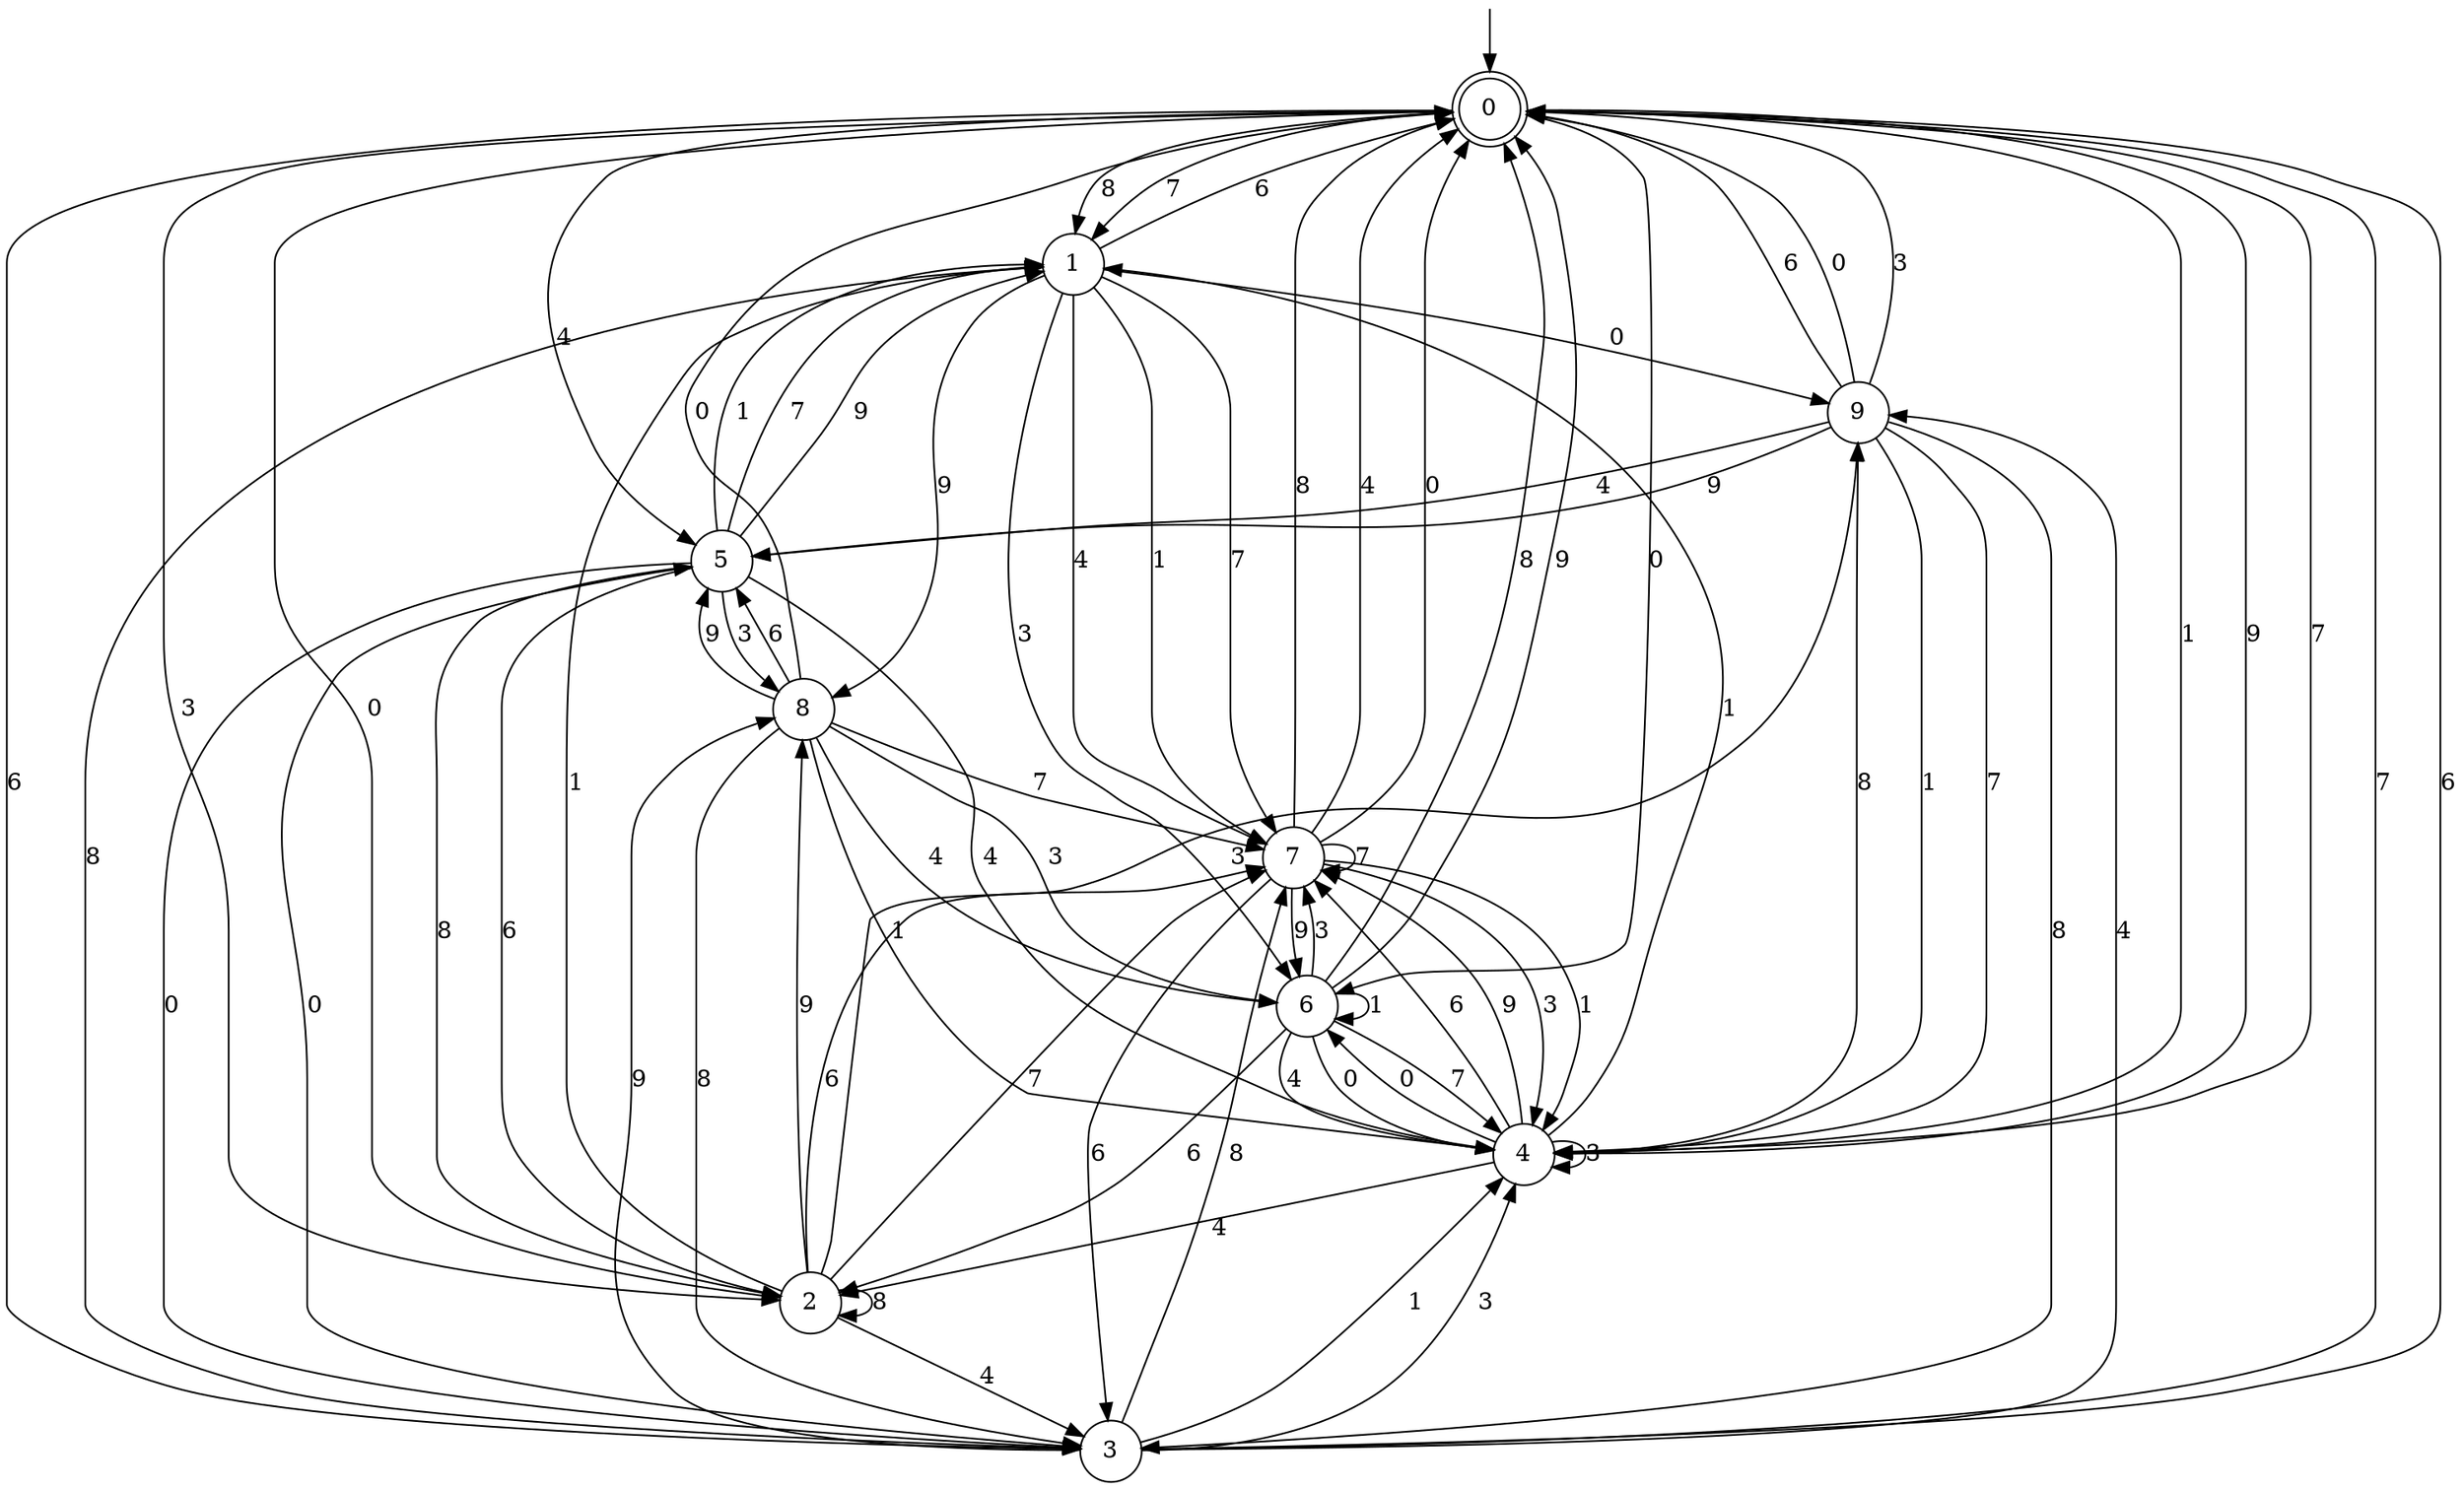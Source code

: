 digraph g {

	s0 [shape="doublecircle" label="0"];
	s1 [shape="circle" label="1"];
	s2 [shape="circle" label="2"];
	s3 [shape="circle" label="3"];
	s4 [shape="circle" label="4"];
	s5 [shape="circle" label="5"];
	s6 [shape="circle" label="6"];
	s7 [shape="circle" label="7"];
	s8 [shape="circle" label="8"];
	s9 [shape="circle" label="9"];
	s0 -> s1 [label="8"];
	s0 -> s1 [label="7"];
	s0 -> s2 [label="3"];
	s0 -> s3 [label="6"];
	s0 -> s4 [label="1"];
	s0 -> s5 [label="4"];
	s0 -> s4 [label="9"];
	s0 -> s6 [label="0"];
	s1 -> s3 [label="8"];
	s1 -> s7 [label="7"];
	s1 -> s6 [label="3"];
	s1 -> s0 [label="6"];
	s1 -> s7 [label="1"];
	s1 -> s7 [label="4"];
	s1 -> s8 [label="9"];
	s1 -> s9 [label="0"];
	s2 -> s2 [label="8"];
	s2 -> s7 [label="7"];
	s2 -> s9 [label="3"];
	s2 -> s7 [label="6"];
	s2 -> s1 [label="1"];
	s2 -> s3 [label="4"];
	s2 -> s8 [label="9"];
	s2 -> s0 [label="0"];
	s3 -> s7 [label="8"];
	s3 -> s0 [label="7"];
	s3 -> s4 [label="3"];
	s3 -> s0 [label="6"];
	s3 -> s4 [label="1"];
	s3 -> s9 [label="4"];
	s3 -> s8 [label="9"];
	s3 -> s5 [label="0"];
	s4 -> s9 [label="8"];
	s4 -> s0 [label="7"];
	s4 -> s4 [label="3"];
	s4 -> s7 [label="6"];
	s4 -> s1 [label="1"];
	s4 -> s2 [label="4"];
	s4 -> s7 [label="9"];
	s4 -> s6 [label="0"];
	s5 -> s2 [label="8"];
	s5 -> s1 [label="7"];
	s5 -> s8 [label="3"];
	s5 -> s2 [label="6"];
	s5 -> s1 [label="1"];
	s5 -> s4 [label="4"];
	s5 -> s1 [label="9"];
	s5 -> s3 [label="0"];
	s6 -> s0 [label="8"];
	s6 -> s4 [label="7"];
	s6 -> s7 [label="3"];
	s6 -> s2 [label="6"];
	s6 -> s6 [label="1"];
	s6 -> s4 [label="4"];
	s6 -> s0 [label="9"];
	s6 -> s4 [label="0"];
	s7 -> s0 [label="8"];
	s7 -> s7 [label="7"];
	s7 -> s4 [label="3"];
	s7 -> s3 [label="6"];
	s7 -> s4 [label="1"];
	s7 -> s0 [label="4"];
	s7 -> s6 [label="9"];
	s7 -> s0 [label="0"];
	s8 -> s3 [label="8"];
	s8 -> s7 [label="7"];
	s8 -> s6 [label="3"];
	s8 -> s5 [label="6"];
	s8 -> s4 [label="1"];
	s8 -> s6 [label="4"];
	s8 -> s5 [label="9"];
	s8 -> s0 [label="0"];
	s9 -> s3 [label="8"];
	s9 -> s4 [label="7"];
	s9 -> s0 [label="3"];
	s9 -> s0 [label="6"];
	s9 -> s4 [label="1"];
	s9 -> s5 [label="4"];
	s9 -> s5 [label="9"];
	s9 -> s0 [label="0"];

__start0 [label="" shape="none" width="0" height="0"];
__start0 -> s0;

}
